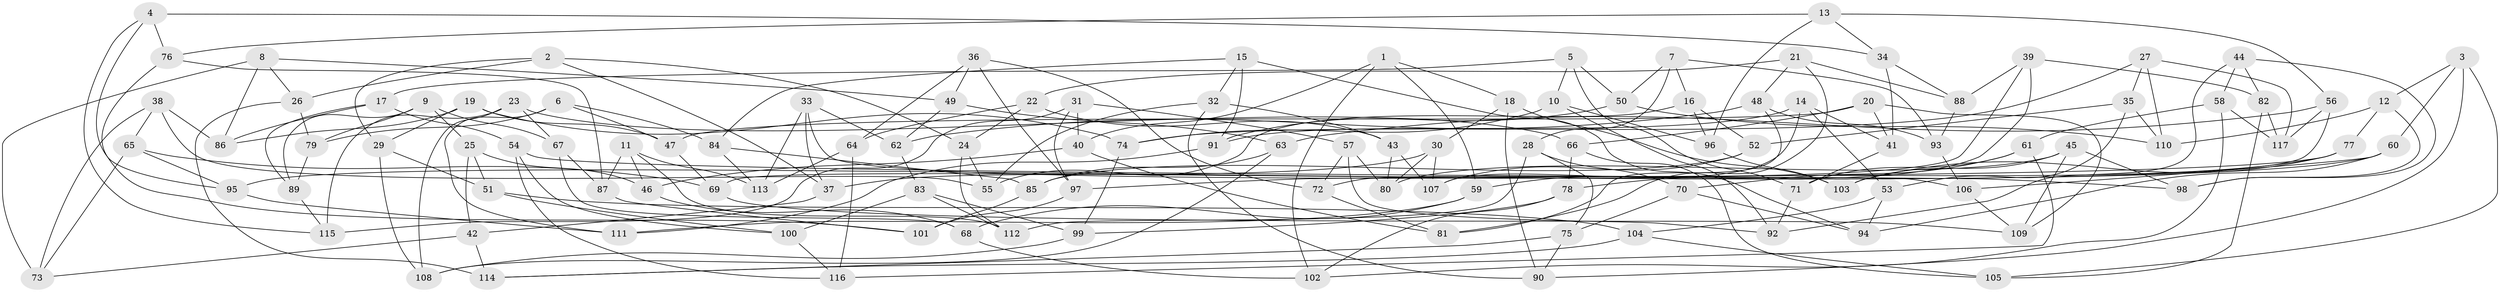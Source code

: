 // coarse degree distribution, {4: 0.5185185185185185, 6: 0.35802469135802467, 5: 0.08641975308641975, 3: 0.037037037037037035}
// Generated by graph-tools (version 1.1) at 2025/52/02/27/25 19:52:29]
// undirected, 117 vertices, 234 edges
graph export_dot {
graph [start="1"]
  node [color=gray90,style=filled];
  1;
  2;
  3;
  4;
  5;
  6;
  7;
  8;
  9;
  10;
  11;
  12;
  13;
  14;
  15;
  16;
  17;
  18;
  19;
  20;
  21;
  22;
  23;
  24;
  25;
  26;
  27;
  28;
  29;
  30;
  31;
  32;
  33;
  34;
  35;
  36;
  37;
  38;
  39;
  40;
  41;
  42;
  43;
  44;
  45;
  46;
  47;
  48;
  49;
  50;
  51;
  52;
  53;
  54;
  55;
  56;
  57;
  58;
  59;
  60;
  61;
  62;
  63;
  64;
  65;
  66;
  67;
  68;
  69;
  70;
  71;
  72;
  73;
  74;
  75;
  76;
  77;
  78;
  79;
  80;
  81;
  82;
  83;
  84;
  85;
  86;
  87;
  88;
  89;
  90;
  91;
  92;
  93;
  94;
  95;
  96;
  97;
  98;
  99;
  100;
  101;
  102;
  103;
  104;
  105;
  106;
  107;
  108;
  109;
  110;
  111;
  112;
  113;
  114;
  115;
  116;
  117;
  1 -- 59;
  1 -- 102;
  1 -- 40;
  1 -- 18;
  2 -- 24;
  2 -- 37;
  2 -- 26;
  2 -- 29;
  3 -- 90;
  3 -- 105;
  3 -- 60;
  3 -- 12;
  4 -- 95;
  4 -- 115;
  4 -- 34;
  4 -- 76;
  5 -- 17;
  5 -- 50;
  5 -- 71;
  5 -- 10;
  6 -- 79;
  6 -- 84;
  6 -- 47;
  6 -- 111;
  7 -- 50;
  7 -- 93;
  7 -- 28;
  7 -- 16;
  8 -- 86;
  8 -- 26;
  8 -- 49;
  8 -- 73;
  9 -- 67;
  9 -- 89;
  9 -- 25;
  9 -- 79;
  10 -- 74;
  10 -- 92;
  10 -- 96;
  11 -- 87;
  11 -- 113;
  11 -- 46;
  11 -- 112;
  12 -- 98;
  12 -- 110;
  12 -- 77;
  13 -- 56;
  13 -- 34;
  13 -- 76;
  13 -- 96;
  14 -- 41;
  14 -- 53;
  14 -- 91;
  14 -- 107;
  15 -- 32;
  15 -- 91;
  15 -- 94;
  15 -- 84;
  16 -- 52;
  16 -- 96;
  16 -- 55;
  17 -- 54;
  17 -- 89;
  17 -- 86;
  18 -- 90;
  18 -- 103;
  18 -- 30;
  19 -- 74;
  19 -- 86;
  19 -- 29;
  19 -- 47;
  20 -- 41;
  20 -- 47;
  20 -- 109;
  20 -- 66;
  21 -- 22;
  21 -- 81;
  21 -- 48;
  21 -- 88;
  22 -- 64;
  22 -- 43;
  22 -- 24;
  23 -- 108;
  23 -- 115;
  23 -- 67;
  23 -- 66;
  24 -- 112;
  24 -- 55;
  25 -- 42;
  25 -- 46;
  25 -- 51;
  26 -- 114;
  26 -- 79;
  27 -- 117;
  27 -- 74;
  27 -- 35;
  27 -- 110;
  28 -- 112;
  28 -- 75;
  28 -- 70;
  29 -- 51;
  29 -- 108;
  30 -- 107;
  30 -- 80;
  30 -- 37;
  31 -- 40;
  31 -- 57;
  31 -- 97;
  31 -- 115;
  32 -- 43;
  32 -- 90;
  32 -- 55;
  33 -- 106;
  33 -- 62;
  33 -- 37;
  33 -- 113;
  34 -- 88;
  34 -- 41;
  35 -- 110;
  35 -- 53;
  35 -- 52;
  36 -- 64;
  36 -- 97;
  36 -- 72;
  36 -- 49;
  37 -- 42;
  38 -- 55;
  38 -- 65;
  38 -- 73;
  38 -- 86;
  39 -- 72;
  39 -- 88;
  39 -- 82;
  39 -- 59;
  40 -- 46;
  40 -- 81;
  41 -- 71;
  42 -- 114;
  42 -- 73;
  43 -- 80;
  43 -- 107;
  44 -- 58;
  44 -- 98;
  44 -- 82;
  44 -- 92;
  45 -- 109;
  45 -- 103;
  45 -- 80;
  45 -- 98;
  46 -- 68;
  47 -- 69;
  48 -- 81;
  48 -- 93;
  48 -- 62;
  49 -- 62;
  49 -- 63;
  50 -- 110;
  50 -- 91;
  51 -- 100;
  51 -- 104;
  52 -- 107;
  52 -- 85;
  53 -- 94;
  53 -- 104;
  54 -- 98;
  54 -- 116;
  54 -- 100;
  56 -- 117;
  56 -- 69;
  56 -- 63;
  57 -- 80;
  57 -- 72;
  57 -- 92;
  58 -- 102;
  58 -- 61;
  58 -- 117;
  59 -- 111;
  59 -- 68;
  60 -- 95;
  60 -- 94;
  60 -- 106;
  61 -- 116;
  61 -- 70;
  61 -- 71;
  62 -- 83;
  63 -- 108;
  63 -- 85;
  64 -- 116;
  64 -- 113;
  65 -- 69;
  65 -- 95;
  65 -- 73;
  66 -- 105;
  66 -- 78;
  67 -- 68;
  67 -- 87;
  68 -- 102;
  69 -- 109;
  70 -- 94;
  70 -- 75;
  71 -- 92;
  72 -- 81;
  74 -- 99;
  75 -- 90;
  75 -- 114;
  76 -- 87;
  76 -- 101;
  77 -- 97;
  77 -- 78;
  77 -- 103;
  78 -- 99;
  78 -- 102;
  79 -- 89;
  82 -- 105;
  82 -- 117;
  83 -- 99;
  83 -- 112;
  83 -- 100;
  84 -- 85;
  84 -- 113;
  85 -- 101;
  87 -- 101;
  88 -- 93;
  89 -- 115;
  91 -- 111;
  93 -- 106;
  95 -- 111;
  96 -- 103;
  97 -- 101;
  99 -- 108;
  100 -- 116;
  104 -- 114;
  104 -- 105;
  106 -- 109;
}
